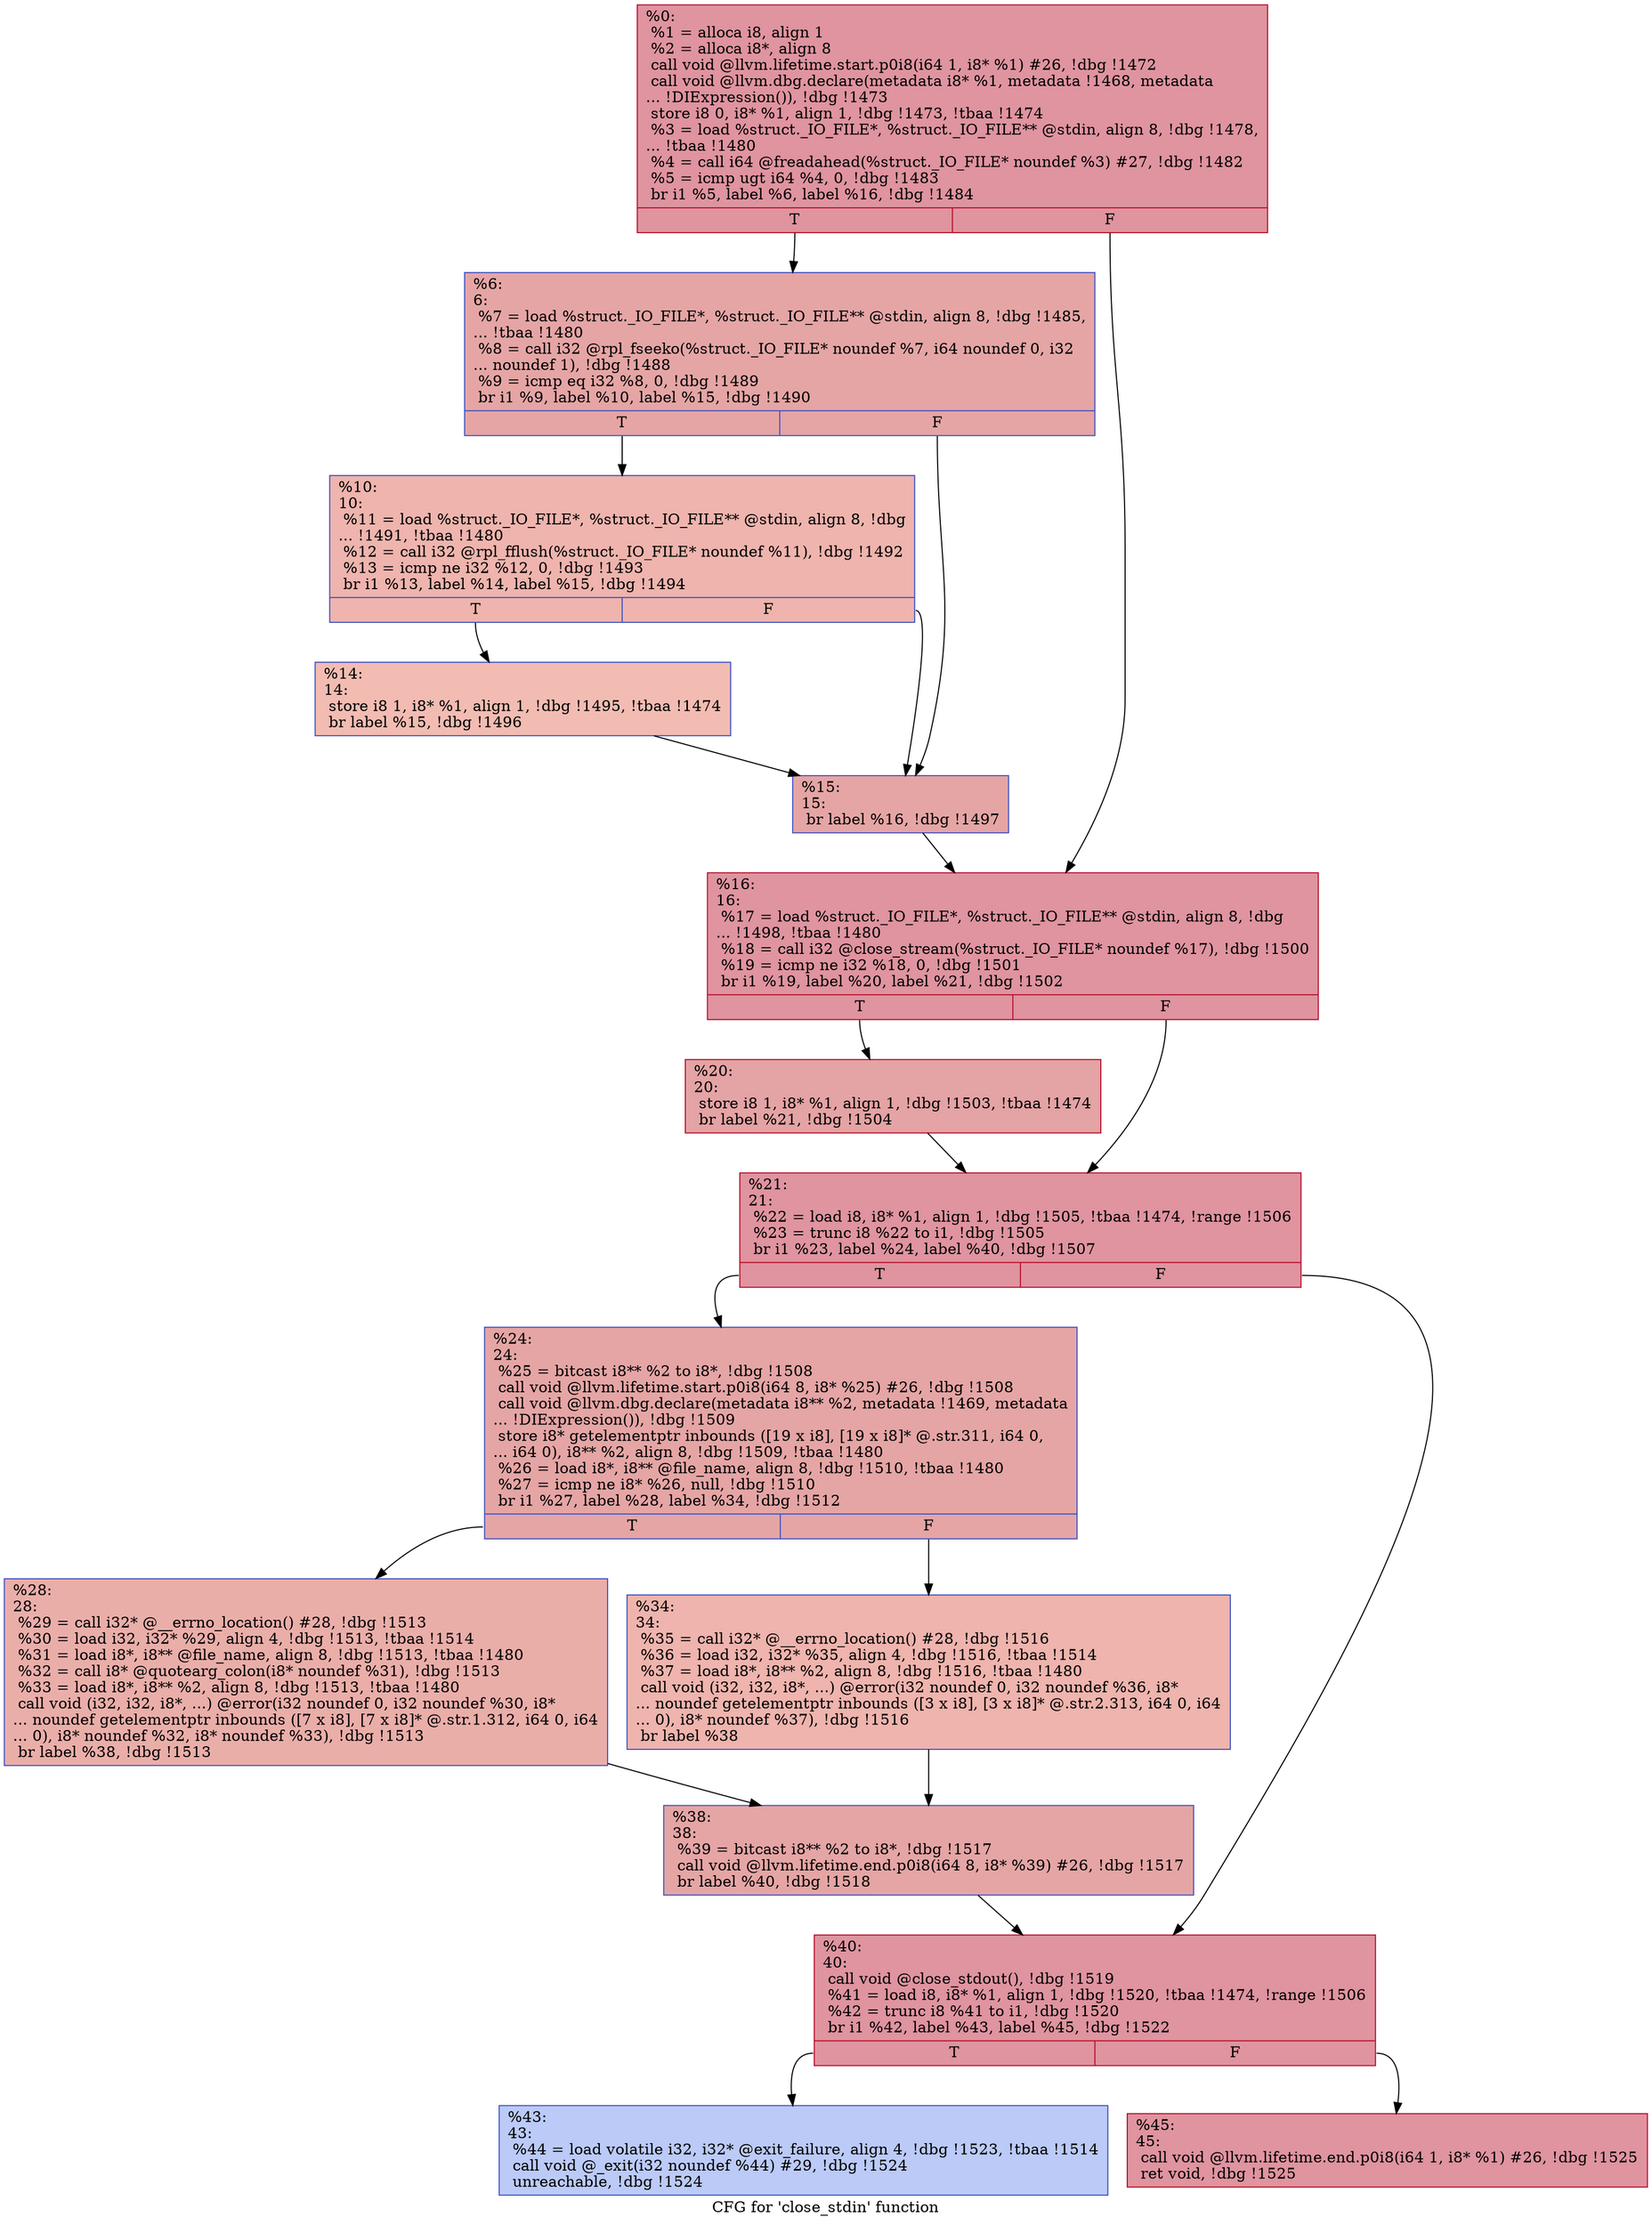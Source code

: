 digraph "CFG for 'close_stdin' function" {
	label="CFG for 'close_stdin' function";

	Node0xf91cc0 [shape=record,color="#b70d28ff", style=filled, fillcolor="#b70d2870",label="{%0:\l  %1 = alloca i8, align 1\l  %2 = alloca i8*, align 8\l  call void @llvm.lifetime.start.p0i8(i64 1, i8* %1) #26, !dbg !1472\l  call void @llvm.dbg.declare(metadata i8* %1, metadata !1468, metadata\l... !DIExpression()), !dbg !1473\l  store i8 0, i8* %1, align 1, !dbg !1473, !tbaa !1474\l  %3 = load %struct._IO_FILE*, %struct._IO_FILE** @stdin, align 8, !dbg !1478,\l... !tbaa !1480\l  %4 = call i64 @freadahead(%struct._IO_FILE* noundef %3) #27, !dbg !1482\l  %5 = icmp ugt i64 %4, 0, !dbg !1483\l  br i1 %5, label %6, label %16, !dbg !1484\l|{<s0>T|<s1>F}}"];
	Node0xf91cc0:s0 -> Node0xf91d90;
	Node0xf91cc0:s1 -> Node0xf91ed0;
	Node0xf91d90 [shape=record,color="#3d50c3ff", style=filled, fillcolor="#c5333470",label="{%6:\l6:                                                \l  %7 = load %struct._IO_FILE*, %struct._IO_FILE** @stdin, align 8, !dbg !1485,\l... !tbaa !1480\l  %8 = call i32 @rpl_fseeko(%struct._IO_FILE* noundef %7, i64 noundef 0, i32\l... noundef 1), !dbg !1488\l  %9 = icmp eq i32 %8, 0, !dbg !1489\l  br i1 %9, label %10, label %15, !dbg !1490\l|{<s0>T|<s1>F}}"];
	Node0xf91d90:s0 -> Node0xf91de0;
	Node0xf91d90:s1 -> Node0xf91e80;
	Node0xf91de0 [shape=record,color="#3d50c3ff", style=filled, fillcolor="#d8564670",label="{%10:\l10:                                               \l  %11 = load %struct._IO_FILE*, %struct._IO_FILE** @stdin, align 8, !dbg\l... !1491, !tbaa !1480\l  %12 = call i32 @rpl_fflush(%struct._IO_FILE* noundef %11), !dbg !1492\l  %13 = icmp ne i32 %12, 0, !dbg !1493\l  br i1 %13, label %14, label %15, !dbg !1494\l|{<s0>T|<s1>F}}"];
	Node0xf91de0:s0 -> Node0xf91e30;
	Node0xf91de0:s1 -> Node0xf91e80;
	Node0xf91e30 [shape=record,color="#3d50c3ff", style=filled, fillcolor="#e1675170",label="{%14:\l14:                                               \l  store i8 1, i8* %1, align 1, !dbg !1495, !tbaa !1474\l  br label %15, !dbg !1496\l}"];
	Node0xf91e30 -> Node0xf91e80;
	Node0xf91e80 [shape=record,color="#3d50c3ff", style=filled, fillcolor="#c5333470",label="{%15:\l15:                                               \l  br label %16, !dbg !1497\l}"];
	Node0xf91e80 -> Node0xf91ed0;
	Node0xf91ed0 [shape=record,color="#b70d28ff", style=filled, fillcolor="#b70d2870",label="{%16:\l16:                                               \l  %17 = load %struct._IO_FILE*, %struct._IO_FILE** @stdin, align 8, !dbg\l... !1498, !tbaa !1480\l  %18 = call i32 @close_stream(%struct._IO_FILE* noundef %17), !dbg !1500\l  %19 = icmp ne i32 %18, 0, !dbg !1501\l  br i1 %19, label %20, label %21, !dbg !1502\l|{<s0>T|<s1>F}}"];
	Node0xf91ed0:s0 -> Node0xf91f20;
	Node0xf91ed0:s1 -> Node0xf91f70;
	Node0xf91f20 [shape=record,color="#b70d28ff", style=filled, fillcolor="#c32e3170",label="{%20:\l20:                                               \l  store i8 1, i8* %1, align 1, !dbg !1503, !tbaa !1474\l  br label %21, !dbg !1504\l}"];
	Node0xf91f20 -> Node0xf91f70;
	Node0xf91f70 [shape=record,color="#b70d28ff", style=filled, fillcolor="#b70d2870",label="{%21:\l21:                                               \l  %22 = load i8, i8* %1, align 1, !dbg !1505, !tbaa !1474, !range !1506\l  %23 = trunc i8 %22 to i1, !dbg !1505\l  br i1 %23, label %24, label %40, !dbg !1507\l|{<s0>T|<s1>F}}"];
	Node0xf91f70:s0 -> Node0xf91fc0;
	Node0xf91f70:s1 -> Node0xf92100;
	Node0xf91fc0 [shape=record,color="#3d50c3ff", style=filled, fillcolor="#c5333470",label="{%24:\l24:                                               \l  %25 = bitcast i8** %2 to i8*, !dbg !1508\l  call void @llvm.lifetime.start.p0i8(i64 8, i8* %25) #26, !dbg !1508\l  call void @llvm.dbg.declare(metadata i8** %2, metadata !1469, metadata\l... !DIExpression()), !dbg !1509\l  store i8* getelementptr inbounds ([19 x i8], [19 x i8]* @.str.311, i64 0,\l... i64 0), i8** %2, align 8, !dbg !1509, !tbaa !1480\l  %26 = load i8*, i8** @file_name, align 8, !dbg !1510, !tbaa !1480\l  %27 = icmp ne i8* %26, null, !dbg !1510\l  br i1 %27, label %28, label %34, !dbg !1512\l|{<s0>T|<s1>F}}"];
	Node0xf91fc0:s0 -> Node0xf92010;
	Node0xf91fc0:s1 -> Node0xf92060;
	Node0xf92010 [shape=record,color="#3d50c3ff", style=filled, fillcolor="#d0473d70",label="{%28:\l28:                                               \l  %29 = call i32* @__errno_location() #28, !dbg !1513\l  %30 = load i32, i32* %29, align 4, !dbg !1513, !tbaa !1514\l  %31 = load i8*, i8** @file_name, align 8, !dbg !1513, !tbaa !1480\l  %32 = call i8* @quotearg_colon(i8* noundef %31), !dbg !1513\l  %33 = load i8*, i8** %2, align 8, !dbg !1513, !tbaa !1480\l  call void (i32, i32, i8*, ...) @error(i32 noundef 0, i32 noundef %30, i8*\l... noundef getelementptr inbounds ([7 x i8], [7 x i8]* @.str.1.312, i64 0, i64\l... 0), i8* noundef %32, i8* noundef %33), !dbg !1513\l  br label %38, !dbg !1513\l}"];
	Node0xf92010 -> Node0xf920b0;
	Node0xf92060 [shape=record,color="#3d50c3ff", style=filled, fillcolor="#d8564670",label="{%34:\l34:                                               \l  %35 = call i32* @__errno_location() #28, !dbg !1516\l  %36 = load i32, i32* %35, align 4, !dbg !1516, !tbaa !1514\l  %37 = load i8*, i8** %2, align 8, !dbg !1516, !tbaa !1480\l  call void (i32, i32, i8*, ...) @error(i32 noundef 0, i32 noundef %36, i8*\l... noundef getelementptr inbounds ([3 x i8], [3 x i8]* @.str.2.313, i64 0, i64\l... 0), i8* noundef %37), !dbg !1516\l  br label %38\l}"];
	Node0xf92060 -> Node0xf920b0;
	Node0xf920b0 [shape=record,color="#3d50c3ff", style=filled, fillcolor="#c5333470",label="{%38:\l38:                                               \l  %39 = bitcast i8** %2 to i8*, !dbg !1517\l  call void @llvm.lifetime.end.p0i8(i64 8, i8* %39) #26, !dbg !1517\l  br label %40, !dbg !1518\l}"];
	Node0xf920b0 -> Node0xf92100;
	Node0xf92100 [shape=record,color="#b70d28ff", style=filled, fillcolor="#b70d2870",label="{%40:\l40:                                               \l  call void @close_stdout(), !dbg !1519\l  %41 = load i8, i8* %1, align 1, !dbg !1520, !tbaa !1474, !range !1506\l  %42 = trunc i8 %41 to i1, !dbg !1520\l  br i1 %42, label %43, label %45, !dbg !1522\l|{<s0>T|<s1>F}}"];
	Node0xf92100:s0 -> Node0xf92150;
	Node0xf92100:s1 -> Node0xf921a0;
	Node0xf92150 [shape=record,color="#3d50c3ff", style=filled, fillcolor="#6687ed70",label="{%43:\l43:                                               \l  %44 = load volatile i32, i32* @exit_failure, align 4, !dbg !1523, !tbaa !1514\l  call void @_exit(i32 noundef %44) #29, !dbg !1524\l  unreachable, !dbg !1524\l}"];
	Node0xf921a0 [shape=record,color="#b70d28ff", style=filled, fillcolor="#b70d2870",label="{%45:\l45:                                               \l  call void @llvm.lifetime.end.p0i8(i64 1, i8* %1) #26, !dbg !1525\l  ret void, !dbg !1525\l}"];
}
